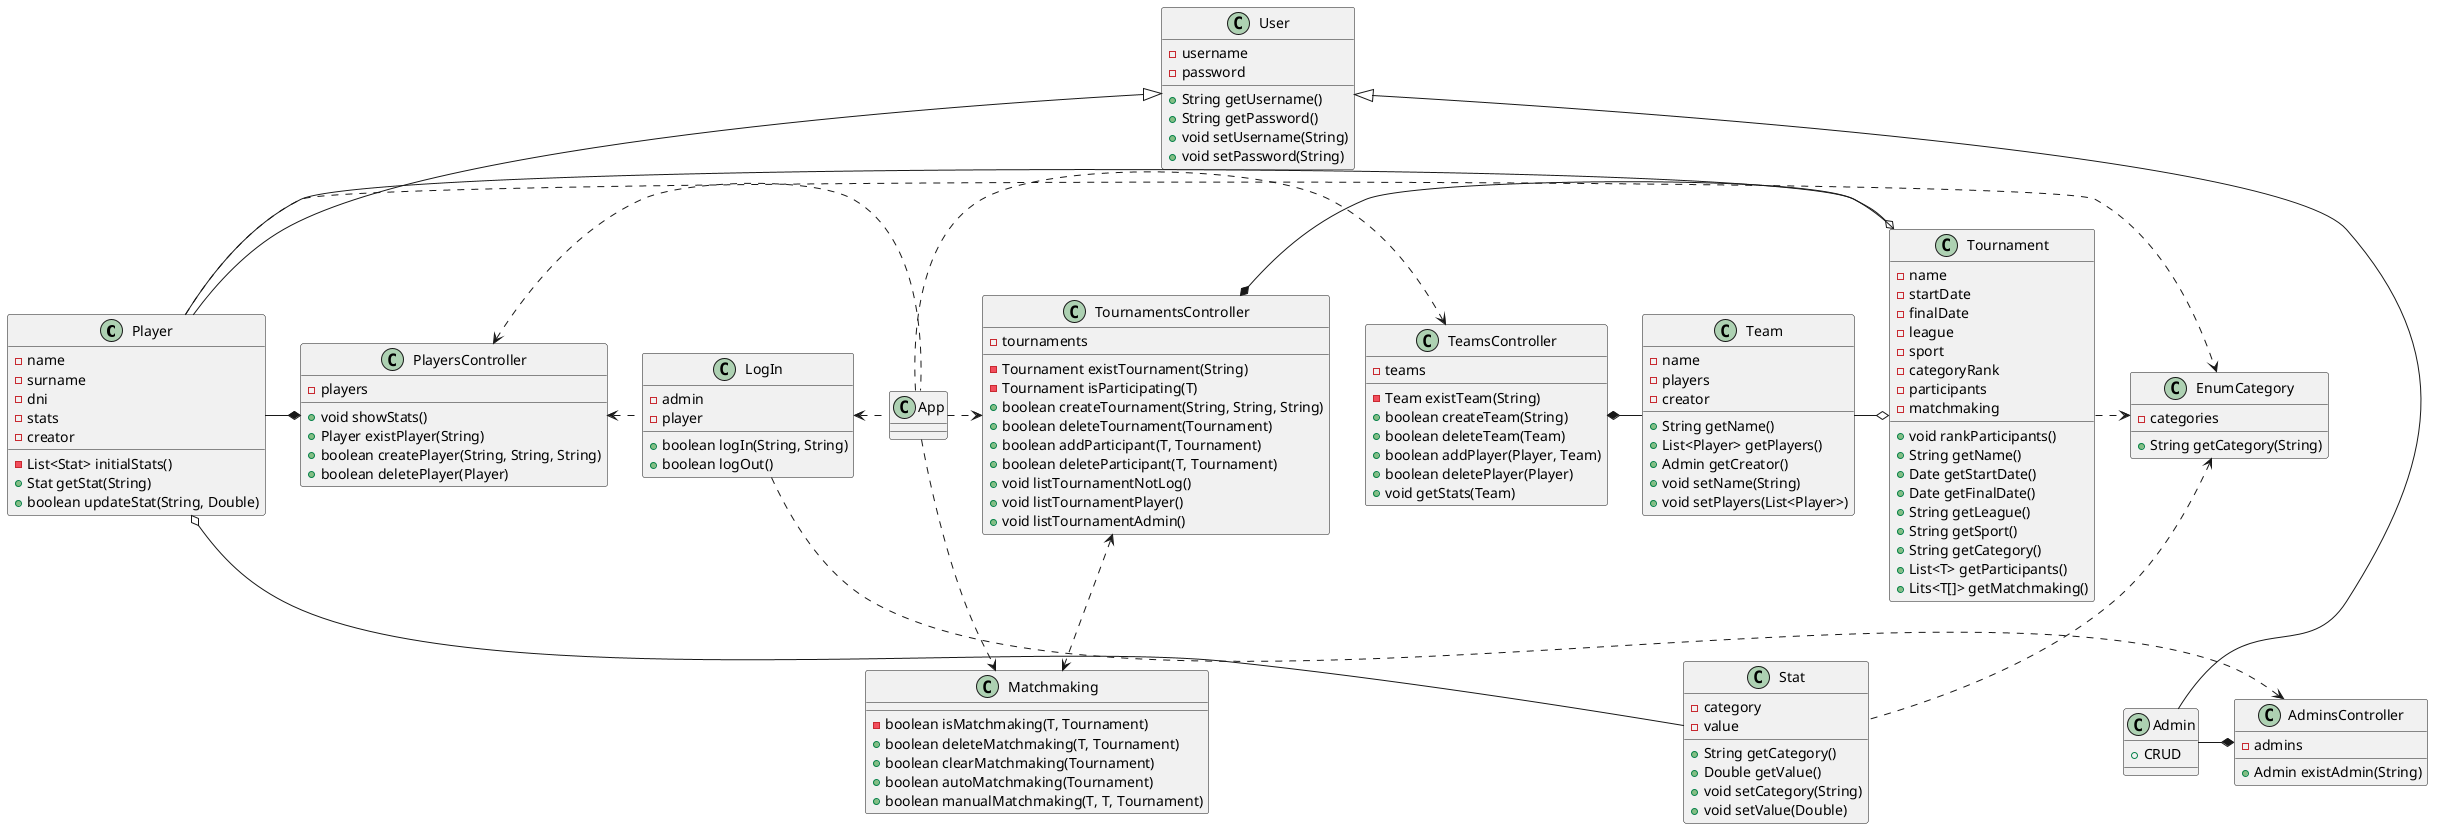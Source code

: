 @startuml

Player -* PlayersController
TournamentsController *- Tournament
TeamsController *- Team
TournamentsController <.> Matchmaking
Stat --o Player
Player -o Tournament
Player .> EnumCategory
Team -o Tournament
EnumCategory <. Stat
PlayersController <. LogIn
LogIn ..> AdminsController
Tournament .> EnumCategory
Admin -* AdminsController
LogIn <. App
PlayersController <. App
App .> TournamentsController
App ..> Matchmaking
App .> TeamsController

class App{}

class User{
    -username
    -password
    +String getUsername()
    +String getPassword()
    +void setUsername(String)
    +void setPassword(String)
}

class Player extends User{
    -name
    -surname
    -dni
    -stats
    -creator
    -List<Stat> initialStats()
    +Stat getStat(String)
    +boolean updateStat(String, Double)
}

class Admin extends User{
    +CRUD
}

class EnumCategory{
    -categories
    +String getCategory(String)
}

class Stat{
    -category
    -value
    +String getCategory()
    +Double getValue()
    +void setCategory(String)
    +void setValue(Double)
}

class Team{
    -name
    -players
    -creator
    +String getName()
    +List<Player> getPlayers()
    +Admin getCreator()
    +void setName(String)
    +void setPlayers(List<Player>)
}

class Matchmaking{
    -boolean isMatchmaking(T, Tournament)
    +boolean deleteMatchmaking(T, Tournament)
    +boolean clearMatchmaking(Tournament)
    +boolean autoMatchmaking(Tournament)
    +boolean manualMatchmaking(T, T, Tournament)
}

class Tournament{
    -name
    -startDate
    -finalDate
    -league
    -sport
    -categoryRank
    -participants
    -matchmaking
    +void rankParticipants()
    +String getName()
    +Date getStartDate()
    +Date getFinalDate()
    +String getLeague()
    +String getSport()
    +String getCategory()
    +List<T> getParticipants()
    +Lits<T[]> getMatchmaking()
}

class AdminsController{
    -admins
    +Admin existAdmin(String)
}

class PlayersController{
    -players
    +void showStats()
    +Player existPlayer(String)
    +boolean createPlayer(String, String, String)
    +boolean deletePlayer(Player)
}

class LogIn{
    -admin
    -player
    +boolean logIn(String, String)
    +boolean logOut()
}

class TournamentsController{
    -tournaments
    -Tournament existTournament(String)
    -Tournament isParticipating(T)
    +boolean createTournament(String, String, String)
    +boolean deleteTournament(Tournament)
    +boolean addParticipant(T, Tournament)
    +boolean deleteParticipant(T, Tournament)
    +void listTournamentNotLog()
    +void listTournamentPlayer()
    +void listTournamentAdmin()
}

class TeamsController{
    -teams
    -Team existTeam(String)
    +boolean createTeam(String)
    +boolean deleteTeam(Team)
    +boolean addPlayer(Player, Team)
    +boolean deletePlayer(Player)
    +void getStats(Team)
}

@enduml